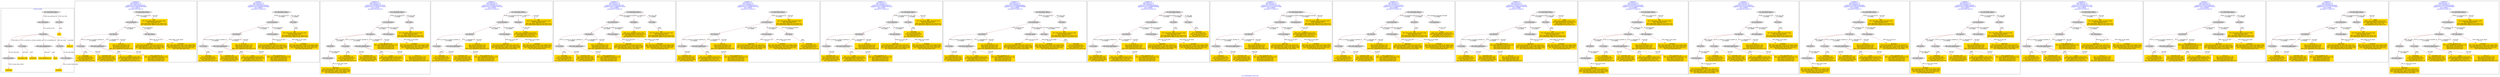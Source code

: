 digraph n0 {
fontcolor="blue"
remincross="true"
label="s18-s-indianapolis-artists.xml"
subgraph cluster_0 {
label="1-correct model"
n2[style="filled",color="white",fillcolor="lightgray",label="E12_Production1"];
n3[style="filled",color="white",fillcolor="lightgray",label="E21_Person1"];
n4[style="filled",color="white",fillcolor="lightgray",label="E69_Death1"];
n5[style="filled",color="white",fillcolor="lightgray",label="E74_Group1"];
n6[style="filled",color="white",fillcolor="lightgray",label="E82_Actor_Appellation1"];
n7[style="filled",color="white",fillcolor="lightgray",label="E67_Birth1"];
n8[shape="plaintext",style="filled",fillcolor="gold",label="artist_uri"];
n9[style="filled",color="white",fillcolor="lightgray",label="E22_Man-Made_Object1"];
n10[style="filled",color="white",fillcolor="lightgray",label="E35_Title1"];
n11[shape="plaintext",style="filled",fillcolor="gold",label="title"];
n12[style="filled",color="white",fillcolor="lightgray",label="E52_Time-Span1"];
n13[shape="plaintext",style="filled",fillcolor="gold",label="birthDate"];
n14[style="filled",color="white",fillcolor="lightgray",label="E52_Time-Span2"];
n15[shape="plaintext",style="filled",fillcolor="gold",label="deathDate"];
n16[shape="plaintext",style="filled",fillcolor="gold",label="nationality_URI"];
n17[shape="plaintext",style="filled",fillcolor="gold",label="nationality"];
n18[shape="plaintext",style="filled",fillcolor="gold",label="artist_appellation_uri"];
n19[shape="plaintext",style="filled",fillcolor="gold",label="name"];
}
subgraph cluster_1 {
label="candidate 0\nlink coherence:1.0\nnode coherence:1.0\nconfidence:0.4584124844287095\nmapping score:0.5486374948095699\ncost:12.99916\n-precision:0.69-recall:0.53"
n21[style="filled",color="white",fillcolor="lightgray",label="E12_Production1"];
n22[style="filled",color="white",fillcolor="lightgray",label="E21_Person1"];
n23[style="filled",color="white",fillcolor="lightgray",label="E52_Time-Span2"];
n24[style="filled",color="white",fillcolor="lightgray",label="E74_Group1"];
n25[style="filled",color="white",fillcolor="lightgray",label="E82_Actor_Appellation1"];
n26[style="filled",color="white",fillcolor="lightgray",label="E22_Man-Made_Object1"];
n27[shape="plaintext",style="filled",fillcolor="gold",label="deathDate\n[E52_Time-Span,P82b_end_of_the_end,0.431]\n[E52_Time-Span,P82_at_some_time_within,0.326]\n[E52_Time-Span,P82a_begin_of_the_begin,0.185]\n[E12_Production,P3_has_note,0.058]"];
n28[shape="plaintext",style="filled",fillcolor="gold",label="name\n[E82_Actor_Appellation,label,0.487]\n[E22_Man-Made_Object,classLink,0.247]\n[E30_Right,P3_has_note,0.152]\n[E8_Acquisition,P3_has_note,0.115]"];
n29[shape="plaintext",style="filled",fillcolor="gold",label="title\n[E22_Man-Made_Object,classLink,0.304]\n[E35_Title,label,0.303]\n[E22_Man-Made_Object,P3_has_note,0.211]\n[E73_Information_Object,P3_has_note,0.181]"];
n30[shape="plaintext",style="filled",fillcolor="gold",label="artist_uri\n[E21_Person,classLink,0.276]\n[E38_Image,classLink,0.245]\n[E39_Actor,classLink,0.243]\n[E82_Actor_Appellation,classLink,0.237]"];
n31[shape="plaintext",style="filled",fillcolor="gold",label="birthDate\n[E52_Time-Span,P82a_begin_of_the_begin,0.481]\n[E52_Time-Span,P82_at_some_time_within,0.301]\n[E52_Time-Span,P82b_end_of_the_end,0.163]\n[E52_Time-Span,label,0.055]"];
n32[shape="plaintext",style="filled",fillcolor="gold",label="artist_appellation_uri\n[E82_Actor_Appellation,classLink,0.519]\n[E21_Person,classLink,0.35]\n[E38_Image,classLink,0.073]\n[E39_Actor,classLink,0.058]"];
n33[shape="plaintext",style="filled",fillcolor="gold",label="nationality\n[E74_Group,label,0.48]\n[E74_Group,classLink,0.322]\n[E55_Type,label,0.125]\n[E21_Person,P3_has_note,0.074]"];
n34[shape="plaintext",style="filled",fillcolor="gold",label="nationality_URI\n[E74_Group,classLink,0.691]\n[E55_Type,classLink,0.184]\n[E57_Material,classLink,0.082]\n[E55_Type,label,0.044]"];
}
subgraph cluster_2 {
label="candidate 1\nlink coherence:1.0\nnode coherence:1.0\nconfidence:0.45829106910284256\nmapping score:0.5485970230342808\ncost:13.99899\n-precision:0.79-recall:0.65"
n36[style="filled",color="white",fillcolor="lightgray",label="E12_Production1"];
n37[style="filled",color="white",fillcolor="lightgray",label="E21_Person1"];
n38[style="filled",color="white",fillcolor="lightgray",label="E52_Time-Span2"];
n39[style="filled",color="white",fillcolor="lightgray",label="E74_Group1"];
n40[style="filled",color="white",fillcolor="lightgray",label="E82_Actor_Appellation1"];
n41[style="filled",color="white",fillcolor="lightgray",label="E22_Man-Made_Object1"];
n42[style="filled",color="white",fillcolor="lightgray",label="E35_Title1"];
n43[shape="plaintext",style="filled",fillcolor="gold",label="deathDate\n[E52_Time-Span,P82b_end_of_the_end,0.431]\n[E52_Time-Span,P82_at_some_time_within,0.326]\n[E52_Time-Span,P82a_begin_of_the_begin,0.185]\n[E12_Production,P3_has_note,0.058]"];
n44[shape="plaintext",style="filled",fillcolor="gold",label="name\n[E82_Actor_Appellation,label,0.487]\n[E22_Man-Made_Object,classLink,0.247]\n[E30_Right,P3_has_note,0.152]\n[E8_Acquisition,P3_has_note,0.115]"];
n45[shape="plaintext",style="filled",fillcolor="gold",label="artist_uri\n[E21_Person,classLink,0.276]\n[E38_Image,classLink,0.245]\n[E39_Actor,classLink,0.243]\n[E82_Actor_Appellation,classLink,0.237]"];
n46[shape="plaintext",style="filled",fillcolor="gold",label="title\n[E22_Man-Made_Object,classLink,0.304]\n[E35_Title,label,0.303]\n[E22_Man-Made_Object,P3_has_note,0.211]\n[E73_Information_Object,P3_has_note,0.181]"];
n47[shape="plaintext",style="filled",fillcolor="gold",label="birthDate\n[E52_Time-Span,P82a_begin_of_the_begin,0.481]\n[E52_Time-Span,P82_at_some_time_within,0.301]\n[E52_Time-Span,P82b_end_of_the_end,0.163]\n[E52_Time-Span,label,0.055]"];
n48[shape="plaintext",style="filled",fillcolor="gold",label="artist_appellation_uri\n[E82_Actor_Appellation,classLink,0.519]\n[E21_Person,classLink,0.35]\n[E38_Image,classLink,0.073]\n[E39_Actor,classLink,0.058]"];
n49[shape="plaintext",style="filled",fillcolor="gold",label="nationality\n[E74_Group,label,0.48]\n[E74_Group,classLink,0.322]\n[E55_Type,label,0.125]\n[E21_Person,P3_has_note,0.074]"];
n50[shape="plaintext",style="filled",fillcolor="gold",label="nationality_URI\n[E74_Group,classLink,0.691]\n[E55_Type,classLink,0.184]\n[E57_Material,classLink,0.082]\n[E55_Type,label,0.044]"];
}
subgraph cluster_3 {
label="candidate 10\nlink coherence:1.0\nnode coherence:1.0\nconfidence:0.41918062537619294\nmapping score:0.5147268751253976\ncost:15.99876\n-precision:0.69-recall:0.65"
n52[style="filled",color="white",fillcolor="lightgray",label="E12_Production1"];
n53[style="filled",color="white",fillcolor="lightgray",label="E21_Person1"];
n54[style="filled",color="white",fillcolor="lightgray",label="E52_Time-Span2"];
n55[style="filled",color="white",fillcolor="lightgray",label="E67_Birth1"];
n56[style="filled",color="white",fillcolor="lightgray",label="E74_Group1"];
n57[style="filled",color="white",fillcolor="lightgray",label="E82_Actor_Appellation1"];
n58[style="filled",color="white",fillcolor="lightgray",label="E22_Man-Made_Object1"];
n59[style="filled",color="white",fillcolor="lightgray",label="E35_Title1"];
n60[style="filled",color="white",fillcolor="lightgray",label="E52_Time-Span1"];
n61[shape="plaintext",style="filled",fillcolor="gold",label="name\n[E82_Actor_Appellation,label,0.487]\n[E22_Man-Made_Object,classLink,0.247]\n[E30_Right,P3_has_note,0.152]\n[E8_Acquisition,P3_has_note,0.115]"];
n62[shape="plaintext",style="filled",fillcolor="gold",label="deathDate\n[E52_Time-Span,P82b_end_of_the_end,0.431]\n[E52_Time-Span,P82_at_some_time_within,0.326]\n[E52_Time-Span,P82a_begin_of_the_begin,0.185]\n[E12_Production,P3_has_note,0.058]"];
n63[shape="plaintext",style="filled",fillcolor="gold",label="artist_appellation_uri\n[E82_Actor_Appellation,classLink,0.519]\n[E21_Person,classLink,0.35]\n[E38_Image,classLink,0.073]\n[E39_Actor,classLink,0.058]"];
n64[shape="plaintext",style="filled",fillcolor="gold",label="title\n[E22_Man-Made_Object,classLink,0.304]\n[E35_Title,label,0.303]\n[E22_Man-Made_Object,P3_has_note,0.211]\n[E73_Information_Object,P3_has_note,0.181]"];
n65[shape="plaintext",style="filled",fillcolor="gold",label="birthDate\n[E52_Time-Span,P82a_begin_of_the_begin,0.481]\n[E52_Time-Span,P82_at_some_time_within,0.301]\n[E52_Time-Span,P82b_end_of_the_end,0.163]\n[E52_Time-Span,label,0.055]"];
n66[shape="plaintext",style="filled",fillcolor="gold",label="artist_uri\n[E21_Person,classLink,0.276]\n[E38_Image,classLink,0.245]\n[E39_Actor,classLink,0.243]\n[E82_Actor_Appellation,classLink,0.237]"];
n67[shape="plaintext",style="filled",fillcolor="gold",label="nationality\n[E74_Group,label,0.48]\n[E74_Group,classLink,0.322]\n[E55_Type,label,0.125]\n[E21_Person,P3_has_note,0.074]"];
n68[shape="plaintext",style="filled",fillcolor="gold",label="nationality_URI\n[E74_Group,classLink,0.691]\n[E55_Type,classLink,0.184]\n[E57_Material,classLink,0.082]\n[E55_Type,label,0.044]"];
}
subgraph cluster_4 {
label="candidate 11\nlink coherence:1.0\nnode coherence:1.0\nconfidence:0.4165395419733252\nmapping score:0.5138465139911084\ncost:13.99916\n-precision:0.57-recall:0.47"
n70[style="filled",color="white",fillcolor="lightgray",label="E12_Production1"];
n71[style="filled",color="white",fillcolor="lightgray",label="E21_Person1"];
n72[style="filled",color="white",fillcolor="lightgray",label="E52_Time-Span2"];
n73[style="filled",color="white",fillcolor="lightgray",label="E74_Group1"];
n74[style="filled",color="white",fillcolor="lightgray",label="E82_Actor_Appellation1"];
n75[style="filled",color="white",fillcolor="lightgray",label="E22_Man-Made_Object1"];
n76[style="filled",color="white",fillcolor="lightgray",label="E30_Right1"];
n77[shape="plaintext",style="filled",fillcolor="gold",label="deathDate\n[E52_Time-Span,P82b_end_of_the_end,0.431]\n[E52_Time-Span,P82_at_some_time_within,0.326]\n[E52_Time-Span,P82a_begin_of_the_begin,0.185]\n[E12_Production,P3_has_note,0.058]"];
n78[shape="plaintext",style="filled",fillcolor="gold",label="title\n[E22_Man-Made_Object,classLink,0.304]\n[E35_Title,label,0.303]\n[E22_Man-Made_Object,P3_has_note,0.211]\n[E73_Information_Object,P3_has_note,0.181]"];
n79[shape="plaintext",style="filled",fillcolor="gold",label="artist_uri\n[E21_Person,classLink,0.276]\n[E38_Image,classLink,0.245]\n[E39_Actor,classLink,0.243]\n[E82_Actor_Appellation,classLink,0.237]"];
n80[shape="plaintext",style="filled",fillcolor="gold",label="birthDate\n[E52_Time-Span,P82a_begin_of_the_begin,0.481]\n[E52_Time-Span,P82_at_some_time_within,0.301]\n[E52_Time-Span,P82b_end_of_the_end,0.163]\n[E52_Time-Span,label,0.055]"];
n81[shape="plaintext",style="filled",fillcolor="gold",label="artist_appellation_uri\n[E82_Actor_Appellation,classLink,0.519]\n[E21_Person,classLink,0.35]\n[E38_Image,classLink,0.073]\n[E39_Actor,classLink,0.058]"];
n82[shape="plaintext",style="filled",fillcolor="gold",label="name\n[E82_Actor_Appellation,label,0.487]\n[E22_Man-Made_Object,classLink,0.247]\n[E30_Right,P3_has_note,0.152]\n[E8_Acquisition,P3_has_note,0.115]"];
n83[shape="plaintext",style="filled",fillcolor="gold",label="nationality\n[E74_Group,label,0.48]\n[E74_Group,classLink,0.322]\n[E55_Type,label,0.125]\n[E21_Person,P3_has_note,0.074]"];
n84[shape="plaintext",style="filled",fillcolor="gold",label="nationality_URI\n[E74_Group,classLink,0.691]\n[E55_Type,classLink,0.184]\n[E57_Material,classLink,0.082]\n[E55_Type,label,0.044]"];
}
subgraph cluster_5 {
label="candidate 12\nlink coherence:1.0\nnode coherence:1.0\nconfidence:0.4164181266474582\nmapping score:0.5138060422158194\ncost:14.99899\n-precision:0.67-recall:0.59"
n86[style="filled",color="white",fillcolor="lightgray",label="E12_Production1"];
n87[style="filled",color="white",fillcolor="lightgray",label="E21_Person1"];
n88[style="filled",color="white",fillcolor="lightgray",label="E52_Time-Span2"];
n89[style="filled",color="white",fillcolor="lightgray",label="E74_Group1"];
n90[style="filled",color="white",fillcolor="lightgray",label="E82_Actor_Appellation1"];
n91[style="filled",color="white",fillcolor="lightgray",label="E22_Man-Made_Object1"];
n92[style="filled",color="white",fillcolor="lightgray",label="E30_Right1"];
n93[style="filled",color="white",fillcolor="lightgray",label="E35_Title1"];
n94[shape="plaintext",style="filled",fillcolor="gold",label="deathDate\n[E52_Time-Span,P82b_end_of_the_end,0.431]\n[E52_Time-Span,P82_at_some_time_within,0.326]\n[E52_Time-Span,P82a_begin_of_the_begin,0.185]\n[E12_Production,P3_has_note,0.058]"];
n95[shape="plaintext",style="filled",fillcolor="gold",label="artist_uri\n[E21_Person,classLink,0.276]\n[E38_Image,classLink,0.245]\n[E39_Actor,classLink,0.243]\n[E82_Actor_Appellation,classLink,0.237]"];
n96[shape="plaintext",style="filled",fillcolor="gold",label="title\n[E22_Man-Made_Object,classLink,0.304]\n[E35_Title,label,0.303]\n[E22_Man-Made_Object,P3_has_note,0.211]\n[E73_Information_Object,P3_has_note,0.181]"];
n97[shape="plaintext",style="filled",fillcolor="gold",label="birthDate\n[E52_Time-Span,P82a_begin_of_the_begin,0.481]\n[E52_Time-Span,P82_at_some_time_within,0.301]\n[E52_Time-Span,P82b_end_of_the_end,0.163]\n[E52_Time-Span,label,0.055]"];
n98[shape="plaintext",style="filled",fillcolor="gold",label="artist_appellation_uri\n[E82_Actor_Appellation,classLink,0.519]\n[E21_Person,classLink,0.35]\n[E38_Image,classLink,0.073]\n[E39_Actor,classLink,0.058]"];
n99[shape="plaintext",style="filled",fillcolor="gold",label="name\n[E82_Actor_Appellation,label,0.487]\n[E22_Man-Made_Object,classLink,0.247]\n[E30_Right,P3_has_note,0.152]\n[E8_Acquisition,P3_has_note,0.115]"];
n100[shape="plaintext",style="filled",fillcolor="gold",label="nationality\n[E74_Group,label,0.48]\n[E74_Group,classLink,0.322]\n[E55_Type,label,0.125]\n[E21_Person,P3_has_note,0.074]"];
n101[shape="plaintext",style="filled",fillcolor="gold",label="nationality_URI\n[E74_Group,classLink,0.691]\n[E55_Type,classLink,0.184]\n[E57_Material,classLink,0.082]\n[E55_Type,label,0.044]"];
}
subgraph cluster_6 {
label="candidate 13\nlink coherence:1.0\nnode coherence:1.0\nconfidence:0.4139982997867675\nmapping score:0.5129994332622558\ncost:13.99905\n-precision:0.57-recall:0.47"
n103[style="filled",color="white",fillcolor="lightgray",label="E12_Production1"];
n104[style="filled",color="white",fillcolor="lightgray",label="E21_Person1"];
n105[style="filled",color="white",fillcolor="lightgray",label="E52_Time-Span2"];
n106[style="filled",color="white",fillcolor="lightgray",label="E55_Type1"];
n107[style="filled",color="white",fillcolor="lightgray",label="E74_Group1"];
n108[style="filled",color="white",fillcolor="lightgray",label="E82_Actor_Appellation1"];
n109[style="filled",color="white",fillcolor="lightgray",label="E22_Man-Made_Object1"];
n110[shape="plaintext",style="filled",fillcolor="gold",label="deathDate\n[E52_Time-Span,P82b_end_of_the_end,0.431]\n[E52_Time-Span,P82_at_some_time_within,0.326]\n[E52_Time-Span,P82a_begin_of_the_begin,0.185]\n[E12_Production,P3_has_note,0.058]"];
n111[shape="plaintext",style="filled",fillcolor="gold",label="name\n[E82_Actor_Appellation,label,0.487]\n[E22_Man-Made_Object,classLink,0.247]\n[E30_Right,P3_has_note,0.152]\n[E8_Acquisition,P3_has_note,0.115]"];
n112[shape="plaintext",style="filled",fillcolor="gold",label="nationality\n[E74_Group,label,0.48]\n[E74_Group,classLink,0.322]\n[E55_Type,label,0.125]\n[E21_Person,P3_has_note,0.074]"];
n113[shape="plaintext",style="filled",fillcolor="gold",label="title\n[E22_Man-Made_Object,classLink,0.304]\n[E35_Title,label,0.303]\n[E22_Man-Made_Object,P3_has_note,0.211]\n[E73_Information_Object,P3_has_note,0.181]"];
n114[shape="plaintext",style="filled",fillcolor="gold",label="artist_uri\n[E21_Person,classLink,0.276]\n[E38_Image,classLink,0.245]\n[E39_Actor,classLink,0.243]\n[E82_Actor_Appellation,classLink,0.237]"];
n115[shape="plaintext",style="filled",fillcolor="gold",label="birthDate\n[E52_Time-Span,P82a_begin_of_the_begin,0.481]\n[E52_Time-Span,P82_at_some_time_within,0.301]\n[E52_Time-Span,P82b_end_of_the_end,0.163]\n[E52_Time-Span,label,0.055]"];
n116[shape="plaintext",style="filled",fillcolor="gold",label="artist_appellation_uri\n[E82_Actor_Appellation,classLink,0.519]\n[E21_Person,classLink,0.35]\n[E38_Image,classLink,0.073]\n[E39_Actor,classLink,0.058]"];
n117[shape="plaintext",style="filled",fillcolor="gold",label="nationality_URI\n[E74_Group,classLink,0.691]\n[E55_Type,classLink,0.184]\n[E57_Material,classLink,0.082]\n[E55_Type,label,0.044]"];
}
subgraph cluster_7 {
label="candidate 14\nlink coherence:1.0\nnode coherence:1.0\nconfidence:0.4139982997867675\nmapping score:0.5129994332622558\ncost:13.9991\n-precision:0.57-recall:0.47"
n119[style="filled",color="white",fillcolor="lightgray",label="E12_Production1"];
n120[style="filled",color="white",fillcolor="lightgray",label="E21_Person1"];
n121[style="filled",color="white",fillcolor="lightgray",label="E52_Time-Span2"];
n122[style="filled",color="white",fillcolor="lightgray",label="E74_Group1"];
n123[style="filled",color="white",fillcolor="lightgray",label="E82_Actor_Appellation1"];
n124[style="filled",color="white",fillcolor="lightgray",label="E22_Man-Made_Object1"];
n125[style="filled",color="white",fillcolor="lightgray",label="E55_Type2"];
n126[shape="plaintext",style="filled",fillcolor="gold",label="deathDate\n[E52_Time-Span,P82b_end_of_the_end,0.431]\n[E52_Time-Span,P82_at_some_time_within,0.326]\n[E52_Time-Span,P82a_begin_of_the_begin,0.185]\n[E12_Production,P3_has_note,0.058]"];
n127[shape="plaintext",style="filled",fillcolor="gold",label="name\n[E82_Actor_Appellation,label,0.487]\n[E22_Man-Made_Object,classLink,0.247]\n[E30_Right,P3_has_note,0.152]\n[E8_Acquisition,P3_has_note,0.115]"];
n128[shape="plaintext",style="filled",fillcolor="gold",label="title\n[E22_Man-Made_Object,classLink,0.304]\n[E35_Title,label,0.303]\n[E22_Man-Made_Object,P3_has_note,0.211]\n[E73_Information_Object,P3_has_note,0.181]"];
n129[shape="plaintext",style="filled",fillcolor="gold",label="artist_uri\n[E21_Person,classLink,0.276]\n[E38_Image,classLink,0.245]\n[E39_Actor,classLink,0.243]\n[E82_Actor_Appellation,classLink,0.237]"];
n130[shape="plaintext",style="filled",fillcolor="gold",label="birthDate\n[E52_Time-Span,P82a_begin_of_the_begin,0.481]\n[E52_Time-Span,P82_at_some_time_within,0.301]\n[E52_Time-Span,P82b_end_of_the_end,0.163]\n[E52_Time-Span,label,0.055]"];
n131[shape="plaintext",style="filled",fillcolor="gold",label="artist_appellation_uri\n[E82_Actor_Appellation,classLink,0.519]\n[E21_Person,classLink,0.35]\n[E38_Image,classLink,0.073]\n[E39_Actor,classLink,0.058]"];
n132[shape="plaintext",style="filled",fillcolor="gold",label="nationality\n[E74_Group,label,0.48]\n[E74_Group,classLink,0.322]\n[E55_Type,label,0.125]\n[E21_Person,P3_has_note,0.074]"];
n133[shape="plaintext",style="filled",fillcolor="gold",label="nationality_URI\n[E74_Group,classLink,0.691]\n[E55_Type,classLink,0.184]\n[E57_Material,classLink,0.082]\n[E55_Type,label,0.044]"];
}
subgraph cluster_8 {
label="candidate 15\nlink coherence:1.0\nnode coherence:1.0\nconfidence:0.41387688446090043\nmapping score:0.5129589614869668\ncost:14.99888\n-precision:0.67-recall:0.59"
n135[style="filled",color="white",fillcolor="lightgray",label="E12_Production1"];
n136[style="filled",color="white",fillcolor="lightgray",label="E21_Person1"];
n137[style="filled",color="white",fillcolor="lightgray",label="E52_Time-Span2"];
n138[style="filled",color="white",fillcolor="lightgray",label="E55_Type1"];
n139[style="filled",color="white",fillcolor="lightgray",label="E74_Group1"];
n140[style="filled",color="white",fillcolor="lightgray",label="E82_Actor_Appellation1"];
n141[style="filled",color="white",fillcolor="lightgray",label="E22_Man-Made_Object1"];
n142[style="filled",color="white",fillcolor="lightgray",label="E35_Title1"];
n143[shape="plaintext",style="filled",fillcolor="gold",label="deathDate\n[E52_Time-Span,P82b_end_of_the_end,0.431]\n[E52_Time-Span,P82_at_some_time_within,0.326]\n[E52_Time-Span,P82a_begin_of_the_begin,0.185]\n[E12_Production,P3_has_note,0.058]"];
n144[shape="plaintext",style="filled",fillcolor="gold",label="name\n[E82_Actor_Appellation,label,0.487]\n[E22_Man-Made_Object,classLink,0.247]\n[E30_Right,P3_has_note,0.152]\n[E8_Acquisition,P3_has_note,0.115]"];
n145[shape="plaintext",style="filled",fillcolor="gold",label="nationality\n[E74_Group,label,0.48]\n[E74_Group,classLink,0.322]\n[E55_Type,label,0.125]\n[E21_Person,P3_has_note,0.074]"];
n146[shape="plaintext",style="filled",fillcolor="gold",label="artist_uri\n[E21_Person,classLink,0.276]\n[E38_Image,classLink,0.245]\n[E39_Actor,classLink,0.243]\n[E82_Actor_Appellation,classLink,0.237]"];
n147[shape="plaintext",style="filled",fillcolor="gold",label="title\n[E22_Man-Made_Object,classLink,0.304]\n[E35_Title,label,0.303]\n[E22_Man-Made_Object,P3_has_note,0.211]\n[E73_Information_Object,P3_has_note,0.181]"];
n148[shape="plaintext",style="filled",fillcolor="gold",label="birthDate\n[E52_Time-Span,P82a_begin_of_the_begin,0.481]\n[E52_Time-Span,P82_at_some_time_within,0.301]\n[E52_Time-Span,P82b_end_of_the_end,0.163]\n[E52_Time-Span,label,0.055]"];
n149[shape="plaintext",style="filled",fillcolor="gold",label="artist_appellation_uri\n[E82_Actor_Appellation,classLink,0.519]\n[E21_Person,classLink,0.35]\n[E38_Image,classLink,0.073]\n[E39_Actor,classLink,0.058]"];
n150[shape="plaintext",style="filled",fillcolor="gold",label="nationality_URI\n[E74_Group,classLink,0.691]\n[E55_Type,classLink,0.184]\n[E57_Material,classLink,0.082]\n[E55_Type,label,0.044]"];
}
subgraph cluster_9 {
label="candidate 16\nlink coherence:1.0\nnode coherence:1.0\nconfidence:0.41387688446090043\nmapping score:0.5129589614869668\ncost:14.99893\n-precision:0.67-recall:0.59"
n152[style="filled",color="white",fillcolor="lightgray",label="E12_Production1"];
n153[style="filled",color="white",fillcolor="lightgray",label="E21_Person1"];
n154[style="filled",color="white",fillcolor="lightgray",label="E52_Time-Span2"];
n155[style="filled",color="white",fillcolor="lightgray",label="E74_Group1"];
n156[style="filled",color="white",fillcolor="lightgray",label="E82_Actor_Appellation1"];
n157[style="filled",color="white",fillcolor="lightgray",label="E22_Man-Made_Object1"];
n158[style="filled",color="white",fillcolor="lightgray",label="E35_Title1"];
n159[style="filled",color="white",fillcolor="lightgray",label="E55_Type2"];
n160[shape="plaintext",style="filled",fillcolor="gold",label="deathDate\n[E52_Time-Span,P82b_end_of_the_end,0.431]\n[E52_Time-Span,P82_at_some_time_within,0.326]\n[E52_Time-Span,P82a_begin_of_the_begin,0.185]\n[E12_Production,P3_has_note,0.058]"];
n161[shape="plaintext",style="filled",fillcolor="gold",label="name\n[E82_Actor_Appellation,label,0.487]\n[E22_Man-Made_Object,classLink,0.247]\n[E30_Right,P3_has_note,0.152]\n[E8_Acquisition,P3_has_note,0.115]"];
n162[shape="plaintext",style="filled",fillcolor="gold",label="artist_uri\n[E21_Person,classLink,0.276]\n[E38_Image,classLink,0.245]\n[E39_Actor,classLink,0.243]\n[E82_Actor_Appellation,classLink,0.237]"];
n163[shape="plaintext",style="filled",fillcolor="gold",label="title\n[E22_Man-Made_Object,classLink,0.304]\n[E35_Title,label,0.303]\n[E22_Man-Made_Object,P3_has_note,0.211]\n[E73_Information_Object,P3_has_note,0.181]"];
n164[shape="plaintext",style="filled",fillcolor="gold",label="birthDate\n[E52_Time-Span,P82a_begin_of_the_begin,0.481]\n[E52_Time-Span,P82_at_some_time_within,0.301]\n[E52_Time-Span,P82b_end_of_the_end,0.163]\n[E52_Time-Span,label,0.055]"];
n165[shape="plaintext",style="filled",fillcolor="gold",label="artist_appellation_uri\n[E82_Actor_Appellation,classLink,0.519]\n[E21_Person,classLink,0.35]\n[E38_Image,classLink,0.073]\n[E39_Actor,classLink,0.058]"];
n166[shape="plaintext",style="filled",fillcolor="gold",label="nationality\n[E74_Group,label,0.48]\n[E74_Group,classLink,0.322]\n[E55_Type,label,0.125]\n[E21_Person,P3_has_note,0.074]"];
n167[shape="plaintext",style="filled",fillcolor="gold",label="nationality_URI\n[E74_Group,classLink,0.691]\n[E55_Type,classLink,0.184]\n[E57_Material,classLink,0.082]\n[E55_Type,label,0.044]"];
}
subgraph cluster_10 {
label="candidate 17\nlink coherence:1.0\nnode coherence:1.0\nconfidence:0.4119748720417982\nmapping score:0.512324957347266\ncost:13.99903\n-precision:0.57-recall:0.47"
n169[style="filled",color="white",fillcolor="lightgray",label="E12_Production1"];
n170[style="filled",color="white",fillcolor="lightgray",label="E21_Person1"];
n171[style="filled",color="white",fillcolor="lightgray",label="E52_Time-Span2"];
n172[style="filled",color="white",fillcolor="lightgray",label="E74_Group1"];
n173[style="filled",color="white",fillcolor="lightgray",label="E82_Actor_Appellation1"];
n174[style="filled",color="white",fillcolor="lightgray",label="E22_Man-Made_Object1"];
n175[style="filled",color="white",fillcolor="lightgray",label="E8_Acquisition1"];
n176[shape="plaintext",style="filled",fillcolor="gold",label="deathDate\n[E52_Time-Span,P82b_end_of_the_end,0.431]\n[E52_Time-Span,P82_at_some_time_within,0.326]\n[E52_Time-Span,P82a_begin_of_the_begin,0.185]\n[E12_Production,P3_has_note,0.058]"];
n177[shape="plaintext",style="filled",fillcolor="gold",label="name\n[E82_Actor_Appellation,label,0.487]\n[E22_Man-Made_Object,classLink,0.247]\n[E30_Right,P3_has_note,0.152]\n[E8_Acquisition,P3_has_note,0.115]"];
n178[shape="plaintext",style="filled",fillcolor="gold",label="title\n[E22_Man-Made_Object,classLink,0.304]\n[E35_Title,label,0.303]\n[E22_Man-Made_Object,P3_has_note,0.211]\n[E73_Information_Object,P3_has_note,0.181]"];
n179[shape="plaintext",style="filled",fillcolor="gold",label="artist_uri\n[E21_Person,classLink,0.276]\n[E38_Image,classLink,0.245]\n[E39_Actor,classLink,0.243]\n[E82_Actor_Appellation,classLink,0.237]"];
n180[shape="plaintext",style="filled",fillcolor="gold",label="birthDate\n[E52_Time-Span,P82a_begin_of_the_begin,0.481]\n[E52_Time-Span,P82_at_some_time_within,0.301]\n[E52_Time-Span,P82b_end_of_the_end,0.163]\n[E52_Time-Span,label,0.055]"];
n181[shape="plaintext",style="filled",fillcolor="gold",label="artist_appellation_uri\n[E82_Actor_Appellation,classLink,0.519]\n[E21_Person,classLink,0.35]\n[E38_Image,classLink,0.073]\n[E39_Actor,classLink,0.058]"];
n182[shape="plaintext",style="filled",fillcolor="gold",label="nationality\n[E74_Group,label,0.48]\n[E74_Group,classLink,0.322]\n[E55_Type,label,0.125]\n[E21_Person,P3_has_note,0.074]"];
n183[shape="plaintext",style="filled",fillcolor="gold",label="nationality_URI\n[E74_Group,classLink,0.691]\n[E55_Type,classLink,0.184]\n[E57_Material,classLink,0.082]\n[E55_Type,label,0.044]"];
}
subgraph cluster_11 {
label="candidate 18\nlink coherence:1.0\nnode coherence:1.0\nconfidence:0.4118534567159312\nmapping score:0.512284485571977\ncost:14.99886\n-precision:0.67-recall:0.59"
n185[style="filled",color="white",fillcolor="lightgray",label="E12_Production1"];
n186[style="filled",color="white",fillcolor="lightgray",label="E21_Person1"];
n187[style="filled",color="white",fillcolor="lightgray",label="E52_Time-Span2"];
n188[style="filled",color="white",fillcolor="lightgray",label="E74_Group1"];
n189[style="filled",color="white",fillcolor="lightgray",label="E82_Actor_Appellation1"];
n190[style="filled",color="white",fillcolor="lightgray",label="E22_Man-Made_Object1"];
n191[style="filled",color="white",fillcolor="lightgray",label="E35_Title1"];
n192[style="filled",color="white",fillcolor="lightgray",label="E8_Acquisition1"];
n193[shape="plaintext",style="filled",fillcolor="gold",label="deathDate\n[E52_Time-Span,P82b_end_of_the_end,0.431]\n[E52_Time-Span,P82_at_some_time_within,0.326]\n[E52_Time-Span,P82a_begin_of_the_begin,0.185]\n[E12_Production,P3_has_note,0.058]"];
n194[shape="plaintext",style="filled",fillcolor="gold",label="name\n[E82_Actor_Appellation,label,0.487]\n[E22_Man-Made_Object,classLink,0.247]\n[E30_Right,P3_has_note,0.152]\n[E8_Acquisition,P3_has_note,0.115]"];
n195[shape="plaintext",style="filled",fillcolor="gold",label="artist_uri\n[E21_Person,classLink,0.276]\n[E38_Image,classLink,0.245]\n[E39_Actor,classLink,0.243]\n[E82_Actor_Appellation,classLink,0.237]"];
n196[shape="plaintext",style="filled",fillcolor="gold",label="title\n[E22_Man-Made_Object,classLink,0.304]\n[E35_Title,label,0.303]\n[E22_Man-Made_Object,P3_has_note,0.211]\n[E73_Information_Object,P3_has_note,0.181]"];
n197[shape="plaintext",style="filled",fillcolor="gold",label="birthDate\n[E52_Time-Span,P82a_begin_of_the_begin,0.481]\n[E52_Time-Span,P82_at_some_time_within,0.301]\n[E52_Time-Span,P82b_end_of_the_end,0.163]\n[E52_Time-Span,label,0.055]"];
n198[shape="plaintext",style="filled",fillcolor="gold",label="artist_appellation_uri\n[E82_Actor_Appellation,classLink,0.519]\n[E21_Person,classLink,0.35]\n[E38_Image,classLink,0.073]\n[E39_Actor,classLink,0.058]"];
n199[shape="plaintext",style="filled",fillcolor="gold",label="nationality\n[E74_Group,label,0.48]\n[E74_Group,classLink,0.322]\n[E55_Type,label,0.125]\n[E21_Person,P3_has_note,0.074]"];
n200[shape="plaintext",style="filled",fillcolor="gold",label="nationality_URI\n[E74_Group,classLink,0.691]\n[E55_Type,classLink,0.184]\n[E57_Material,classLink,0.082]\n[E55_Type,label,0.044]"];
}
subgraph cluster_12 {
label="candidate 19\nlink coherence:1.0\nnode coherence:1.0\nconfidence:0.40225877297032986\nmapping score:0.5090862576567766\ncost:13.99899\n-precision:0.57-recall:0.47"
n202[style="filled",color="white",fillcolor="lightgray",label="E12_Production1"];
n203[style="filled",color="white",fillcolor="lightgray",label="E21_Person1"];
n204[style="filled",color="white",fillcolor="lightgray",label="E52_Time-Span2"];
n205[style="filled",color="white",fillcolor="lightgray",label="E74_Group1"];
n206[style="filled",color="white",fillcolor="lightgray",label="E82_Actor_Appellation1"];
n207[style="filled",color="white",fillcolor="lightgray",label="E22_Man-Made_Object1"];
n208[style="filled",color="white",fillcolor="lightgray",label="E35_Title1"];
n209[shape="plaintext",style="filled",fillcolor="gold",label="deathDate\n[E52_Time-Span,P82b_end_of_the_end,0.431]\n[E52_Time-Span,P82_at_some_time_within,0.326]\n[E52_Time-Span,P82a_begin_of_the_begin,0.185]\n[E12_Production,P3_has_note,0.058]"];
n210[shape="plaintext",style="filled",fillcolor="gold",label="name\n[E82_Actor_Appellation,label,0.487]\n[E22_Man-Made_Object,classLink,0.247]\n[E30_Right,P3_has_note,0.152]\n[E8_Acquisition,P3_has_note,0.115]"];
n211[shape="plaintext",style="filled",fillcolor="gold",label="artist_appellation_uri\n[E82_Actor_Appellation,classLink,0.519]\n[E21_Person,classLink,0.35]\n[E38_Image,classLink,0.073]\n[E39_Actor,classLink,0.058]"];
n212[shape="plaintext",style="filled",fillcolor="gold",label="title\n[E22_Man-Made_Object,classLink,0.304]\n[E35_Title,label,0.303]\n[E22_Man-Made_Object,P3_has_note,0.211]\n[E73_Information_Object,P3_has_note,0.181]"];
n213[shape="plaintext",style="filled",fillcolor="gold",label="birthDate\n[E52_Time-Span,P82a_begin_of_the_begin,0.481]\n[E52_Time-Span,P82_at_some_time_within,0.301]\n[E52_Time-Span,P82b_end_of_the_end,0.163]\n[E52_Time-Span,label,0.055]"];
n214[shape="plaintext",style="filled",fillcolor="gold",label="artist_uri\n[E21_Person,classLink,0.276]\n[E38_Image,classLink,0.245]\n[E39_Actor,classLink,0.243]\n[E82_Actor_Appellation,classLink,0.237]"];
n215[shape="plaintext",style="filled",fillcolor="gold",label="nationality\n[E74_Group,label,0.48]\n[E74_Group,classLink,0.322]\n[E55_Type,label,0.125]\n[E21_Person,P3_has_note,0.074]"];
n216[shape="plaintext",style="filled",fillcolor="gold",label="nationality_URI\n[E74_Group,classLink,0.691]\n[E55_Type,classLink,0.184]\n[E57_Material,classLink,0.082]\n[E55_Type,label,0.044]"];
}
subgraph cluster_13 {
label="candidate 2\nlink coherence:1.0\nnode coherence:1.0\nconfidence:0.44533759373565696\nmapping score:0.5234458645785524\ncost:14.99893\n-precision:0.73-recall:0.65"
n218[style="filled",color="white",fillcolor="lightgray",label="E12_Production1"];
n219[style="filled",color="white",fillcolor="lightgray",label="E21_Person1"];
n220[style="filled",color="white",fillcolor="lightgray",label="E52_Time-Span2"];
n221[style="filled",color="white",fillcolor="lightgray",label="E67_Birth1"];
n222[style="filled",color="white",fillcolor="lightgray",label="E74_Group1"];
n223[style="filled",color="white",fillcolor="lightgray",label="E82_Actor_Appellation1"];
n224[style="filled",color="white",fillcolor="lightgray",label="E22_Man-Made_Object1"];
n225[style="filled",color="white",fillcolor="lightgray",label="E52_Time-Span1"];
n226[shape="plaintext",style="filled",fillcolor="gold",label="name\n[E82_Actor_Appellation,label,0.487]\n[E22_Man-Made_Object,classLink,0.247]\n[E30_Right,P3_has_note,0.152]\n[E8_Acquisition,P3_has_note,0.115]"];
n227[shape="plaintext",style="filled",fillcolor="gold",label="deathDate\n[E52_Time-Span,P82b_end_of_the_end,0.431]\n[E52_Time-Span,P82_at_some_time_within,0.326]\n[E52_Time-Span,P82a_begin_of_the_begin,0.185]\n[E12_Production,P3_has_note,0.058]"];
n228[shape="plaintext",style="filled",fillcolor="gold",label="title\n[E22_Man-Made_Object,classLink,0.304]\n[E35_Title,label,0.303]\n[E22_Man-Made_Object,P3_has_note,0.211]\n[E73_Information_Object,P3_has_note,0.181]"];
n229[shape="plaintext",style="filled",fillcolor="gold",label="artist_uri\n[E21_Person,classLink,0.276]\n[E38_Image,classLink,0.245]\n[E39_Actor,classLink,0.243]\n[E82_Actor_Appellation,classLink,0.237]"];
n230[shape="plaintext",style="filled",fillcolor="gold",label="birthDate\n[E52_Time-Span,P82a_begin_of_the_begin,0.481]\n[E52_Time-Span,P82_at_some_time_within,0.301]\n[E52_Time-Span,P82b_end_of_the_end,0.163]\n[E52_Time-Span,label,0.055]"];
n231[shape="plaintext",style="filled",fillcolor="gold",label="artist_appellation_uri\n[E82_Actor_Appellation,classLink,0.519]\n[E21_Person,classLink,0.35]\n[E38_Image,classLink,0.073]\n[E39_Actor,classLink,0.058]"];
n232[shape="plaintext",style="filled",fillcolor="gold",label="nationality\n[E74_Group,label,0.48]\n[E74_Group,classLink,0.322]\n[E55_Type,label,0.125]\n[E21_Person,P3_has_note,0.074]"];
n233[shape="plaintext",style="filled",fillcolor="gold",label="nationality_URI\n[E74_Group,classLink,0.691]\n[E55_Type,classLink,0.184]\n[E57_Material,classLink,0.082]\n[E55_Type,label,0.044]"];
}
subgraph cluster_14 {
label="candidate 3\nlink coherence:1.0\nnode coherence:1.0\nconfidence:0.44521617840979\nmapping score:0.5234053928032633\ncost:15.99876\n-precision:0.81-recall:0.76"
n235[style="filled",color="white",fillcolor="lightgray",label="E12_Production1"];
n236[style="filled",color="white",fillcolor="lightgray",label="E21_Person1"];
n237[style="filled",color="white",fillcolor="lightgray",label="E52_Time-Span2"];
n238[style="filled",color="white",fillcolor="lightgray",label="E67_Birth1"];
n239[style="filled",color="white",fillcolor="lightgray",label="E74_Group1"];
n240[style="filled",color="white",fillcolor="lightgray",label="E82_Actor_Appellation1"];
n241[style="filled",color="white",fillcolor="lightgray",label="E22_Man-Made_Object1"];
n242[style="filled",color="white",fillcolor="lightgray",label="E35_Title1"];
n243[style="filled",color="white",fillcolor="lightgray",label="E52_Time-Span1"];
n244[shape="plaintext",style="filled",fillcolor="gold",label="name\n[E82_Actor_Appellation,label,0.487]\n[E22_Man-Made_Object,classLink,0.247]\n[E30_Right,P3_has_note,0.152]\n[E8_Acquisition,P3_has_note,0.115]"];
n245[shape="plaintext",style="filled",fillcolor="gold",label="deathDate\n[E52_Time-Span,P82b_end_of_the_end,0.431]\n[E52_Time-Span,P82_at_some_time_within,0.326]\n[E52_Time-Span,P82a_begin_of_the_begin,0.185]\n[E12_Production,P3_has_note,0.058]"];
n246[shape="plaintext",style="filled",fillcolor="gold",label="artist_uri\n[E21_Person,classLink,0.276]\n[E38_Image,classLink,0.245]\n[E39_Actor,classLink,0.243]\n[E82_Actor_Appellation,classLink,0.237]"];
n247[shape="plaintext",style="filled",fillcolor="gold",label="title\n[E22_Man-Made_Object,classLink,0.304]\n[E35_Title,label,0.303]\n[E22_Man-Made_Object,P3_has_note,0.211]\n[E73_Information_Object,P3_has_note,0.181]"];
n248[shape="plaintext",style="filled",fillcolor="gold",label="birthDate\n[E52_Time-Span,P82a_begin_of_the_begin,0.481]\n[E52_Time-Span,P82_at_some_time_within,0.301]\n[E52_Time-Span,P82b_end_of_the_end,0.163]\n[E52_Time-Span,label,0.055]"];
n249[shape="plaintext",style="filled",fillcolor="gold",label="artist_appellation_uri\n[E82_Actor_Appellation,classLink,0.519]\n[E21_Person,classLink,0.35]\n[E38_Image,classLink,0.073]\n[E39_Actor,classLink,0.058]"];
n250[shape="plaintext",style="filled",fillcolor="gold",label="nationality\n[E74_Group,label,0.48]\n[E74_Group,classLink,0.322]\n[E55_Type,label,0.125]\n[E21_Person,P3_has_note,0.074]"];
n251[shape="plaintext",style="filled",fillcolor="gold",label="nationality_URI\n[E74_Group,classLink,0.691]\n[E55_Type,classLink,0.184]\n[E57_Material,classLink,0.082]\n[E55_Type,label,0.044]"];
}
subgraph cluster_15 {
label="candidate 4\nlink coherence:1.0\nnode coherence:1.0\nconfidence:0.43599078787684964\nmapping score:0.5203302626256165\ncost:14.99893\n-precision:0.8-recall:0.71"
n253[style="filled",color="white",fillcolor="lightgray",label="E12_Production1"];
n254[style="filled",color="white",fillcolor="lightgray",label="E21_Person1"];
n255[style="filled",color="white",fillcolor="lightgray",label="E52_Time-Span2"];
n256[style="filled",color="white",fillcolor="lightgray",label="E67_Birth1"];
n257[style="filled",color="white",fillcolor="lightgray",label="E74_Group1"];
n258[style="filled",color="white",fillcolor="lightgray",label="E82_Actor_Appellation1"];
n259[style="filled",color="white",fillcolor="lightgray",label="E22_Man-Made_Object1"];
n260[style="filled",color="white",fillcolor="lightgray",label="E52_Time-Span1"];
n261[shape="plaintext",style="filled",fillcolor="gold",label="deathDate\n[E52_Time-Span,P82b_end_of_the_end,0.431]\n[E52_Time-Span,P82_at_some_time_within,0.326]\n[E52_Time-Span,P82a_begin_of_the_begin,0.185]\n[E12_Production,P3_has_note,0.058]"];
n262[shape="plaintext",style="filled",fillcolor="gold",label="name\n[E82_Actor_Appellation,label,0.487]\n[E22_Man-Made_Object,classLink,0.247]\n[E30_Right,P3_has_note,0.152]\n[E8_Acquisition,P3_has_note,0.115]"];
n263[shape="plaintext",style="filled",fillcolor="gold",label="birthDate\n[E52_Time-Span,P82a_begin_of_the_begin,0.481]\n[E52_Time-Span,P82_at_some_time_within,0.301]\n[E52_Time-Span,P82b_end_of_the_end,0.163]\n[E52_Time-Span,label,0.055]"];
n264[shape="plaintext",style="filled",fillcolor="gold",label="title\n[E22_Man-Made_Object,classLink,0.304]\n[E35_Title,label,0.303]\n[E22_Man-Made_Object,P3_has_note,0.211]\n[E73_Information_Object,P3_has_note,0.181]"];
n265[shape="plaintext",style="filled",fillcolor="gold",label="artist_uri\n[E21_Person,classLink,0.276]\n[E38_Image,classLink,0.245]\n[E39_Actor,classLink,0.243]\n[E82_Actor_Appellation,classLink,0.237]"];
n266[shape="plaintext",style="filled",fillcolor="gold",label="artist_appellation_uri\n[E82_Actor_Appellation,classLink,0.519]\n[E21_Person,classLink,0.35]\n[E38_Image,classLink,0.073]\n[E39_Actor,classLink,0.058]"];
n267[shape="plaintext",style="filled",fillcolor="gold",label="nationality\n[E74_Group,label,0.48]\n[E74_Group,classLink,0.322]\n[E55_Type,label,0.125]\n[E21_Person,P3_has_note,0.074]"];
n268[shape="plaintext",style="filled",fillcolor="gold",label="nationality_URI\n[E74_Group,classLink,0.691]\n[E55_Type,classLink,0.184]\n[E57_Material,classLink,0.082]\n[E55_Type,label,0.044]"];
}
subgraph cluster_16 {
label="candidate 5\nlink coherence:1.0\nnode coherence:1.0\nconfidence:0.4358693725509827\nmapping score:0.5202897908503276\ncost:15.99876\n-precision:0.88-recall:0.82"
n270[style="filled",color="white",fillcolor="lightgray",label="E12_Production1"];
n271[style="filled",color="white",fillcolor="lightgray",label="E21_Person1"];
n272[style="filled",color="white",fillcolor="lightgray",label="E52_Time-Span2"];
n273[style="filled",color="white",fillcolor="lightgray",label="E67_Birth1"];
n274[style="filled",color="white",fillcolor="lightgray",label="E74_Group1"];
n275[style="filled",color="white",fillcolor="lightgray",label="E82_Actor_Appellation1"];
n276[style="filled",color="white",fillcolor="lightgray",label="E22_Man-Made_Object1"];
n277[style="filled",color="white",fillcolor="lightgray",label="E35_Title1"];
n278[style="filled",color="white",fillcolor="lightgray",label="E52_Time-Span1"];
n279[shape="plaintext",style="filled",fillcolor="gold",label="deathDate\n[E52_Time-Span,P82b_end_of_the_end,0.431]\n[E52_Time-Span,P82_at_some_time_within,0.326]\n[E52_Time-Span,P82a_begin_of_the_begin,0.185]\n[E12_Production,P3_has_note,0.058]"];
n280[shape="plaintext",style="filled",fillcolor="gold",label="name\n[E82_Actor_Appellation,label,0.487]\n[E22_Man-Made_Object,classLink,0.247]\n[E30_Right,P3_has_note,0.152]\n[E8_Acquisition,P3_has_note,0.115]"];
n281[shape="plaintext",style="filled",fillcolor="gold",label="birthDate\n[E52_Time-Span,P82a_begin_of_the_begin,0.481]\n[E52_Time-Span,P82_at_some_time_within,0.301]\n[E52_Time-Span,P82b_end_of_the_end,0.163]\n[E52_Time-Span,label,0.055]"];
n282[shape="plaintext",style="filled",fillcolor="gold",label="artist_uri\n[E21_Person,classLink,0.276]\n[E38_Image,classLink,0.245]\n[E39_Actor,classLink,0.243]\n[E82_Actor_Appellation,classLink,0.237]"];
n283[shape="plaintext",style="filled",fillcolor="gold",label="title\n[E22_Man-Made_Object,classLink,0.304]\n[E35_Title,label,0.303]\n[E22_Man-Made_Object,P3_has_note,0.211]\n[E73_Information_Object,P3_has_note,0.181]"];
n284[shape="plaintext",style="filled",fillcolor="gold",label="artist_appellation_uri\n[E82_Actor_Appellation,classLink,0.519]\n[E21_Person,classLink,0.35]\n[E38_Image,classLink,0.073]\n[E39_Actor,classLink,0.058]"];
n285[shape="plaintext",style="filled",fillcolor="gold",label="nationality\n[E74_Group,label,0.48]\n[E74_Group,classLink,0.322]\n[E55_Type,label,0.125]\n[E21_Person,P3_has_note,0.074]"];
n286[shape="plaintext",style="filled",fillcolor="gold",label="nationality_URI\n[E74_Group,classLink,0.691]\n[E55_Type,classLink,0.184]\n[E57_Material,classLink,0.082]\n[E55_Type,label,0.044]"];
}
subgraph cluster_17 {
label="candidate 6\nlink coherence:1.0\nnode coherence:1.0\nconfidence:0.43237693139511246\nmapping score:0.5399589771317042\ncost:12.99916\n-precision:0.54-recall:0.41"
n288[style="filled",color="white",fillcolor="lightgray",label="E12_Production1"];
n289[style="filled",color="white",fillcolor="lightgray",label="E21_Person1"];
n290[style="filled",color="white",fillcolor="lightgray",label="E52_Time-Span2"];
n291[style="filled",color="white",fillcolor="lightgray",label="E74_Group1"];
n292[style="filled",color="white",fillcolor="lightgray",label="E82_Actor_Appellation1"];
n293[style="filled",color="white",fillcolor="lightgray",label="E22_Man-Made_Object1"];
n294[shape="plaintext",style="filled",fillcolor="gold",label="deathDate\n[E52_Time-Span,P82b_end_of_the_end,0.431]\n[E52_Time-Span,P82_at_some_time_within,0.326]\n[E52_Time-Span,P82a_begin_of_the_begin,0.185]\n[E12_Production,P3_has_note,0.058]"];
n295[shape="plaintext",style="filled",fillcolor="gold",label="name\n[E82_Actor_Appellation,label,0.487]\n[E22_Man-Made_Object,classLink,0.247]\n[E30_Right,P3_has_note,0.152]\n[E8_Acquisition,P3_has_note,0.115]"];
n296[shape="plaintext",style="filled",fillcolor="gold",label="title\n[E22_Man-Made_Object,classLink,0.304]\n[E35_Title,label,0.303]\n[E22_Man-Made_Object,P3_has_note,0.211]\n[E73_Information_Object,P3_has_note,0.181]"];
n297[shape="plaintext",style="filled",fillcolor="gold",label="artist_appellation_uri\n[E82_Actor_Appellation,classLink,0.519]\n[E21_Person,classLink,0.35]\n[E38_Image,classLink,0.073]\n[E39_Actor,classLink,0.058]"];
n298[shape="plaintext",style="filled",fillcolor="gold",label="birthDate\n[E52_Time-Span,P82a_begin_of_the_begin,0.481]\n[E52_Time-Span,P82_at_some_time_within,0.301]\n[E52_Time-Span,P82b_end_of_the_end,0.163]\n[E52_Time-Span,label,0.055]"];
n299[shape="plaintext",style="filled",fillcolor="gold",label="artist_uri\n[E21_Person,classLink,0.276]\n[E38_Image,classLink,0.245]\n[E39_Actor,classLink,0.243]\n[E82_Actor_Appellation,classLink,0.237]"];
n300[shape="plaintext",style="filled",fillcolor="gold",label="nationality\n[E74_Group,label,0.48]\n[E74_Group,classLink,0.322]\n[E55_Type,label,0.125]\n[E21_Person,P3_has_note,0.074]"];
n301[shape="plaintext",style="filled",fillcolor="gold",label="nationality_URI\n[E74_Group,classLink,0.691]\n[E55_Type,classLink,0.184]\n[E57_Material,classLink,0.082]\n[E55_Type,label,0.044]"];
}
subgraph cluster_18 {
label="candidate 7\nlink coherence:1.0\nnode coherence:1.0\nconfidence:0.4322555160692455\nmapping score:0.5399185053564152\ncost:13.99899\n-precision:0.64-recall:0.53"
n303[style="filled",color="white",fillcolor="lightgray",label="E12_Production1"];
n304[style="filled",color="white",fillcolor="lightgray",label="E21_Person1"];
n305[style="filled",color="white",fillcolor="lightgray",label="E52_Time-Span2"];
n306[style="filled",color="white",fillcolor="lightgray",label="E74_Group1"];
n307[style="filled",color="white",fillcolor="lightgray",label="E82_Actor_Appellation1"];
n308[style="filled",color="white",fillcolor="lightgray",label="E22_Man-Made_Object1"];
n309[style="filled",color="white",fillcolor="lightgray",label="E35_Title1"];
n310[shape="plaintext",style="filled",fillcolor="gold",label="deathDate\n[E52_Time-Span,P82b_end_of_the_end,0.431]\n[E52_Time-Span,P82_at_some_time_within,0.326]\n[E52_Time-Span,P82a_begin_of_the_begin,0.185]\n[E12_Production,P3_has_note,0.058]"];
n311[shape="plaintext",style="filled",fillcolor="gold",label="name\n[E82_Actor_Appellation,label,0.487]\n[E22_Man-Made_Object,classLink,0.247]\n[E30_Right,P3_has_note,0.152]\n[E8_Acquisition,P3_has_note,0.115]"];
n312[shape="plaintext",style="filled",fillcolor="gold",label="artist_appellation_uri\n[E82_Actor_Appellation,classLink,0.519]\n[E21_Person,classLink,0.35]\n[E38_Image,classLink,0.073]\n[E39_Actor,classLink,0.058]"];
n313[shape="plaintext",style="filled",fillcolor="gold",label="title\n[E22_Man-Made_Object,classLink,0.304]\n[E35_Title,label,0.303]\n[E22_Man-Made_Object,P3_has_note,0.211]\n[E73_Information_Object,P3_has_note,0.181]"];
n314[shape="plaintext",style="filled",fillcolor="gold",label="birthDate\n[E52_Time-Span,P82a_begin_of_the_begin,0.481]\n[E52_Time-Span,P82_at_some_time_within,0.301]\n[E52_Time-Span,P82b_end_of_the_end,0.163]\n[E52_Time-Span,label,0.055]"];
n315[shape="plaintext",style="filled",fillcolor="gold",label="artist_uri\n[E21_Person,classLink,0.276]\n[E38_Image,classLink,0.245]\n[E39_Actor,classLink,0.243]\n[E82_Actor_Appellation,classLink,0.237]"];
n316[shape="plaintext",style="filled",fillcolor="gold",label="nationality\n[E74_Group,label,0.48]\n[E74_Group,classLink,0.322]\n[E55_Type,label,0.125]\n[E21_Person,P3_has_note,0.074]"];
n317[shape="plaintext",style="filled",fillcolor="gold",label="nationality_URI\n[E74_Group,classLink,0.691]\n[E55_Type,classLink,0.184]\n[E57_Material,classLink,0.082]\n[E55_Type,label,0.044]"];
}
subgraph cluster_19 {
label="candidate 8\nlink coherence:1.0\nnode coherence:1.0\nconfidence:0.4282943260039269\nmapping score:0.5177647753346423\ncost:13.99899\n-precision:0.71-recall:0.59"
n319[style="filled",color="white",fillcolor="lightgray",label="E12_Production1"];
n320[style="filled",color="white",fillcolor="lightgray",label="E21_Person1"];
n321[style="filled",color="white",fillcolor="lightgray",label="E52_Time-Span2"];
n322[style="filled",color="white",fillcolor="lightgray",label="E74_Group1"];
n323[style="filled",color="white",fillcolor="lightgray",label="E82_Actor_Appellation1"];
n324[style="filled",color="white",fillcolor="lightgray",label="E22_Man-Made_Object1"];
n325[style="filled",color="white",fillcolor="lightgray",label="E35_Title1"];
n326[shape="plaintext",style="filled",fillcolor="gold",label="deathDate\n[E52_Time-Span,P82b_end_of_the_end,0.431]\n[E52_Time-Span,P82_at_some_time_within,0.326]\n[E52_Time-Span,P82a_begin_of_the_begin,0.185]\n[E12_Production,P3_has_note,0.058]"];
n327[shape="plaintext",style="filled",fillcolor="gold",label="name\n[E82_Actor_Appellation,label,0.487]\n[E22_Man-Made_Object,classLink,0.247]\n[E30_Right,P3_has_note,0.152]\n[E8_Acquisition,P3_has_note,0.115]"];
n328[shape="plaintext",style="filled",fillcolor="gold",label="artist_uri\n[E21_Person,classLink,0.276]\n[E38_Image,classLink,0.245]\n[E39_Actor,classLink,0.243]\n[E82_Actor_Appellation,classLink,0.237]"];
n329[shape="plaintext",style="filled",fillcolor="gold",label="title\n[E22_Man-Made_Object,classLink,0.304]\n[E35_Title,label,0.303]\n[E22_Man-Made_Object,P3_has_note,0.211]\n[E73_Information_Object,P3_has_note,0.181]"];
n330[shape="plaintext",style="filled",fillcolor="gold",label="birthDate\n[E52_Time-Span,P82a_begin_of_the_begin,0.481]\n[E52_Time-Span,P82_at_some_time_within,0.301]\n[E52_Time-Span,P82b_end_of_the_end,0.163]\n[E52_Time-Span,label,0.055]"];
n331[shape="plaintext",style="filled",fillcolor="gold",label="artist_appellation_uri\n[E82_Actor_Appellation,classLink,0.519]\n[E21_Person,classLink,0.35]\n[E38_Image,classLink,0.073]\n[E39_Actor,classLink,0.058]"];
n332[shape="plaintext",style="filled",fillcolor="gold",label="nationality\n[E74_Group,label,0.48]\n[E74_Group,classLink,0.322]\n[E55_Type,label,0.125]\n[E21_Person,P3_has_note,0.074]"];
n333[shape="plaintext",style="filled",fillcolor="gold",label="nationality_URI\n[E74_Group,classLink,0.691]\n[E55_Type,classLink,0.184]\n[E57_Material,classLink,0.082]\n[E55_Type,label,0.044]"];
}
subgraph cluster_20 {
label="candidate 9\nlink coherence:1.0\nnode coherence:1.0\nconfidence:0.4193020407020599\nmapping score:0.5147673469006867\ncost:14.99893\n-precision:0.6-recall:0.53"
n335[style="filled",color="white",fillcolor="lightgray",label="E12_Production1"];
n336[style="filled",color="white",fillcolor="lightgray",label="E21_Person1"];
n337[style="filled",color="white",fillcolor="lightgray",label="E52_Time-Span2"];
n338[style="filled",color="white",fillcolor="lightgray",label="E67_Birth1"];
n339[style="filled",color="white",fillcolor="lightgray",label="E74_Group1"];
n340[style="filled",color="white",fillcolor="lightgray",label="E82_Actor_Appellation1"];
n341[style="filled",color="white",fillcolor="lightgray",label="E22_Man-Made_Object1"];
n342[style="filled",color="white",fillcolor="lightgray",label="E52_Time-Span1"];
n343[shape="plaintext",style="filled",fillcolor="gold",label="name\n[E82_Actor_Appellation,label,0.487]\n[E22_Man-Made_Object,classLink,0.247]\n[E30_Right,P3_has_note,0.152]\n[E8_Acquisition,P3_has_note,0.115]"];
n344[shape="plaintext",style="filled",fillcolor="gold",label="deathDate\n[E52_Time-Span,P82b_end_of_the_end,0.431]\n[E52_Time-Span,P82_at_some_time_within,0.326]\n[E52_Time-Span,P82a_begin_of_the_begin,0.185]\n[E12_Production,P3_has_note,0.058]"];
n345[shape="plaintext",style="filled",fillcolor="gold",label="title\n[E22_Man-Made_Object,classLink,0.304]\n[E35_Title,label,0.303]\n[E22_Man-Made_Object,P3_has_note,0.211]\n[E73_Information_Object,P3_has_note,0.181]"];
n346[shape="plaintext",style="filled",fillcolor="gold",label="artist_appellation_uri\n[E82_Actor_Appellation,classLink,0.519]\n[E21_Person,classLink,0.35]\n[E38_Image,classLink,0.073]\n[E39_Actor,classLink,0.058]"];
n347[shape="plaintext",style="filled",fillcolor="gold",label="birthDate\n[E52_Time-Span,P82a_begin_of_the_begin,0.481]\n[E52_Time-Span,P82_at_some_time_within,0.301]\n[E52_Time-Span,P82b_end_of_the_end,0.163]\n[E52_Time-Span,label,0.055]"];
n348[shape="plaintext",style="filled",fillcolor="gold",label="artist_uri\n[E21_Person,classLink,0.276]\n[E38_Image,classLink,0.245]\n[E39_Actor,classLink,0.243]\n[E82_Actor_Appellation,classLink,0.237]"];
n349[shape="plaintext",style="filled",fillcolor="gold",label="nationality\n[E74_Group,label,0.48]\n[E74_Group,classLink,0.322]\n[E55_Type,label,0.125]\n[E21_Person,P3_has_note,0.074]"];
n350[shape="plaintext",style="filled",fillcolor="gold",label="nationality_URI\n[E74_Group,classLink,0.691]\n[E55_Type,classLink,0.184]\n[E57_Material,classLink,0.082]\n[E55_Type,label,0.044]"];
}
n2 -> n3[color="brown",fontcolor="black",label="P14_carried_out_by"]
n3 -> n4[color="brown",fontcolor="black",label="P100i_died_in"]
n3 -> n5[color="brown",fontcolor="black",label="P107i_is_current_or_former_member_of"]
n3 -> n6[color="brown",fontcolor="black",label="P131_is_identified_by"]
n3 -> n7[color="brown",fontcolor="black",label="P98i_was_born"]
n3 -> n8[color="brown",fontcolor="black",label="classLink"]
n9 -> n10[color="brown",fontcolor="black",label="P102_has_title"]
n9 -> n2[color="brown",fontcolor="black",label="P108i_was_produced_by"]
n10 -> n11[color="brown",fontcolor="black",label="label"]
n12 -> n13[color="brown",fontcolor="black",label="P82_at_some_time_within"]
n14 -> n15[color="brown",fontcolor="black",label="P82_at_some_time_within"]
n7 -> n12[color="brown",fontcolor="black",label="P4_has_time-span"]
n4 -> n14[color="brown",fontcolor="black",label="P4_has_time-span"]
n5 -> n16[color="brown",fontcolor="black",label="classLink"]
n5 -> n17[color="brown",fontcolor="black",label="label"]
n6 -> n18[color="brown",fontcolor="black",label="classLink"]
n6 -> n19[color="brown",fontcolor="black",label="label"]
n21 -> n22[color="brown",fontcolor="black",label="P14_carried_out_by\nw=0.99981"]
n21 -> n23[color="brown",fontcolor="black",label="P4_has_time-span\nw=0.99985"]
n22 -> n24[color="brown",fontcolor="black",label="P107i_is_current_or_former_member_of\nw=0.99989"]
n22 -> n25[color="brown",fontcolor="black",label="P131_is_identified_by\nw=0.99981"]
n26 -> n21[color="brown",fontcolor="black",label="P108i_was_produced_by\nw=0.9998"]
n23 -> n27[color="brown",fontcolor="black",label="P82b_end_of_the_end\nw=1.0"]
n25 -> n28[color="brown",fontcolor="black",label="label\nw=1.0"]
n26 -> n29[color="brown",fontcolor="black",label="classLink\nw=1.0"]
n22 -> n30[color="brown",fontcolor="black",label="classLink\nw=1.0"]
n23 -> n31[color="brown",fontcolor="black",label="P82a_begin_of_the_begin\nw=1.0"]
n25 -> n32[color="brown",fontcolor="black",label="classLink\nw=1.0"]
n24 -> n33[color="brown",fontcolor="black",label="label\nw=1.0"]
n24 -> n34[color="brown",fontcolor="black",label="classLink\nw=1.0"]
n36 -> n37[color="brown",fontcolor="black",label="P14_carried_out_by\nw=0.99981"]
n36 -> n38[color="brown",fontcolor="black",label="P4_has_time-span\nw=0.99985"]
n37 -> n39[color="brown",fontcolor="black",label="P107i_is_current_or_former_member_of\nw=0.99989"]
n37 -> n40[color="brown",fontcolor="black",label="P131_is_identified_by\nw=0.99981"]
n41 -> n36[color="brown",fontcolor="black",label="P108i_was_produced_by\nw=0.9998"]
n41 -> n42[color="brown",fontcolor="black",label="P102_has_title\nw=0.99983"]
n38 -> n43[color="brown",fontcolor="black",label="P82b_end_of_the_end\nw=1.0"]
n40 -> n44[color="brown",fontcolor="black",label="label\nw=1.0"]
n37 -> n45[color="brown",fontcolor="black",label="classLink\nw=1.0"]
n42 -> n46[color="brown",fontcolor="black",label="label\nw=1.0"]
n38 -> n47[color="brown",fontcolor="black",label="P82a_begin_of_the_begin\nw=1.0"]
n40 -> n48[color="brown",fontcolor="black",label="classLink\nw=1.0"]
n39 -> n49[color="brown",fontcolor="black",label="label\nw=1.0"]
n39 -> n50[color="brown",fontcolor="black",label="classLink\nw=1.0"]
n52 -> n53[color="brown",fontcolor="black",label="P14_carried_out_by\nw=0.99981"]
n52 -> n54[color="brown",fontcolor="black",label="P4_has_time-span\nw=0.99985"]
n53 -> n55[color="brown",fontcolor="black",label="P98i_was_born\nw=0.99987"]
n53 -> n56[color="brown",fontcolor="black",label="P107i_is_current_or_former_member_of\nw=0.99989"]
n53 -> n57[color="brown",fontcolor="black",label="P131_is_identified_by\nw=0.99981"]
n58 -> n52[color="brown",fontcolor="black",label="P108i_was_produced_by\nw=0.9998"]
n58 -> n59[color="brown",fontcolor="black",label="P102_has_title\nw=0.99983"]
n55 -> n60[color="brown",fontcolor="black",label="P4_has_time-span\nw=0.9999"]
n57 -> n61[color="brown",fontcolor="black",label="label\nw=1.0"]
n60 -> n62[color="brown",fontcolor="black",label="P82_at_some_time_within\nw=1.0"]
n53 -> n63[color="brown",fontcolor="black",label="classLink\nw=1.0"]
n59 -> n64[color="brown",fontcolor="black",label="label\nw=1.0"]
n54 -> n65[color="brown",fontcolor="black",label="P82a_begin_of_the_begin\nw=1.0"]
n57 -> n66[color="brown",fontcolor="black",label="classLink\nw=1.0"]
n56 -> n67[color="brown",fontcolor="black",label="label\nw=1.0"]
n56 -> n68[color="brown",fontcolor="black",label="classLink\nw=1.0"]
n70 -> n71[color="brown",fontcolor="black",label="P14_carried_out_by\nw=0.99981"]
n70 -> n72[color="brown",fontcolor="black",label="P4_has_time-span\nw=0.99985"]
n71 -> n73[color="brown",fontcolor="black",label="P107i_is_current_or_former_member_of\nw=0.99989"]
n71 -> n74[color="brown",fontcolor="black",label="P131_is_identified_by\nw=0.99981"]
n75 -> n70[color="brown",fontcolor="black",label="P108i_was_produced_by\nw=0.9998"]
n75 -> n76[color="brown",fontcolor="black",label="P104_is_subject_to\nw=1.0"]
n72 -> n77[color="brown",fontcolor="black",label="P82b_end_of_the_end\nw=1.0"]
n75 -> n78[color="brown",fontcolor="black",label="classLink\nw=1.0"]
n71 -> n79[color="brown",fontcolor="black",label="classLink\nw=1.0"]
n72 -> n80[color="brown",fontcolor="black",label="P82a_begin_of_the_begin\nw=1.0"]
n74 -> n81[color="brown",fontcolor="black",label="classLink\nw=1.0"]
n76 -> n82[color="brown",fontcolor="black",label="P3_has_note\nw=1.0"]
n73 -> n83[color="brown",fontcolor="black",label="label\nw=1.0"]
n73 -> n84[color="brown",fontcolor="black",label="classLink\nw=1.0"]
n86 -> n87[color="brown",fontcolor="black",label="P14_carried_out_by\nw=0.99981"]
n86 -> n88[color="brown",fontcolor="black",label="P4_has_time-span\nw=0.99985"]
n87 -> n89[color="brown",fontcolor="black",label="P107i_is_current_or_former_member_of\nw=0.99989"]
n87 -> n90[color="brown",fontcolor="black",label="P131_is_identified_by\nw=0.99981"]
n91 -> n86[color="brown",fontcolor="black",label="P108i_was_produced_by\nw=0.9998"]
n91 -> n92[color="brown",fontcolor="black",label="P104_is_subject_to\nw=1.0"]
n91 -> n93[color="brown",fontcolor="black",label="P102_has_title\nw=0.99983"]
n88 -> n94[color="brown",fontcolor="black",label="P82b_end_of_the_end\nw=1.0"]
n87 -> n95[color="brown",fontcolor="black",label="classLink\nw=1.0"]
n93 -> n96[color="brown",fontcolor="black",label="label\nw=1.0"]
n88 -> n97[color="brown",fontcolor="black",label="P82a_begin_of_the_begin\nw=1.0"]
n90 -> n98[color="brown",fontcolor="black",label="classLink\nw=1.0"]
n92 -> n99[color="brown",fontcolor="black",label="P3_has_note\nw=1.0"]
n89 -> n100[color="brown",fontcolor="black",label="label\nw=1.0"]
n89 -> n101[color="brown",fontcolor="black",label="classLink\nw=1.0"]
n103 -> n104[color="brown",fontcolor="black",label="P14_carried_out_by\nw=0.99981"]
n103 -> n105[color="brown",fontcolor="black",label="P4_has_time-span\nw=0.99985"]
n103 -> n106[color="brown",fontcolor="black",label="P32_used_general_technique\nw=0.99989"]
n104 -> n107[color="brown",fontcolor="black",label="P107i_is_current_or_former_member_of\nw=0.99989"]
n104 -> n108[color="brown",fontcolor="black",label="P131_is_identified_by\nw=0.99981"]
n109 -> n103[color="brown",fontcolor="black",label="P108i_was_produced_by\nw=0.9998"]
n105 -> n110[color="brown",fontcolor="black",label="P82b_end_of_the_end\nw=1.0"]
n108 -> n111[color="brown",fontcolor="black",label="label\nw=1.0"]
n106 -> n112[color="brown",fontcolor="black",label="label\nw=1.0"]
n109 -> n113[color="brown",fontcolor="black",label="classLink\nw=1.0"]
n104 -> n114[color="brown",fontcolor="black",label="classLink\nw=1.0"]
n105 -> n115[color="brown",fontcolor="black",label="P82a_begin_of_the_begin\nw=1.0"]
n108 -> n116[color="brown",fontcolor="black",label="classLink\nw=1.0"]
n107 -> n117[color="brown",fontcolor="black",label="classLink\nw=1.0"]
n119 -> n120[color="brown",fontcolor="black",label="P14_carried_out_by\nw=0.99981"]
n119 -> n121[color="brown",fontcolor="black",label="P4_has_time-span\nw=0.99985"]
n120 -> n122[color="brown",fontcolor="black",label="P107i_is_current_or_former_member_of\nw=0.99989"]
n120 -> n123[color="brown",fontcolor="black",label="P131_is_identified_by\nw=0.99981"]
n124 -> n119[color="brown",fontcolor="black",label="P108i_was_produced_by\nw=0.9998"]
n124 -> n125[color="brown",fontcolor="black",label="P2_has_type\nw=0.99994"]
n121 -> n126[color="brown",fontcolor="black",label="P82b_end_of_the_end\nw=1.0"]
n123 -> n127[color="brown",fontcolor="black",label="label\nw=1.0"]
n124 -> n128[color="brown",fontcolor="black",label="classLink\nw=1.0"]
n120 -> n129[color="brown",fontcolor="black",label="classLink\nw=1.0"]
n121 -> n130[color="brown",fontcolor="black",label="P82a_begin_of_the_begin\nw=1.0"]
n123 -> n131[color="brown",fontcolor="black",label="classLink\nw=1.0"]
n125 -> n132[color="brown",fontcolor="black",label="label\nw=1.0"]
n122 -> n133[color="brown",fontcolor="black",label="classLink\nw=1.0"]
n135 -> n136[color="brown",fontcolor="black",label="P14_carried_out_by\nw=0.99981"]
n135 -> n137[color="brown",fontcolor="black",label="P4_has_time-span\nw=0.99985"]
n135 -> n138[color="brown",fontcolor="black",label="P32_used_general_technique\nw=0.99989"]
n136 -> n139[color="brown",fontcolor="black",label="P107i_is_current_or_former_member_of\nw=0.99989"]
n136 -> n140[color="brown",fontcolor="black",label="P131_is_identified_by\nw=0.99981"]
n141 -> n135[color="brown",fontcolor="black",label="P108i_was_produced_by\nw=0.9998"]
n141 -> n142[color="brown",fontcolor="black",label="P102_has_title\nw=0.99983"]
n137 -> n143[color="brown",fontcolor="black",label="P82b_end_of_the_end\nw=1.0"]
n140 -> n144[color="brown",fontcolor="black",label="label\nw=1.0"]
n138 -> n145[color="brown",fontcolor="black",label="label\nw=1.0"]
n136 -> n146[color="brown",fontcolor="black",label="classLink\nw=1.0"]
n142 -> n147[color="brown",fontcolor="black",label="label\nw=1.0"]
n137 -> n148[color="brown",fontcolor="black",label="P82a_begin_of_the_begin\nw=1.0"]
n140 -> n149[color="brown",fontcolor="black",label="classLink\nw=1.0"]
n139 -> n150[color="brown",fontcolor="black",label="classLink\nw=1.0"]
n152 -> n153[color="brown",fontcolor="black",label="P14_carried_out_by\nw=0.99981"]
n152 -> n154[color="brown",fontcolor="black",label="P4_has_time-span\nw=0.99985"]
n153 -> n155[color="brown",fontcolor="black",label="P107i_is_current_or_former_member_of\nw=0.99989"]
n153 -> n156[color="brown",fontcolor="black",label="P131_is_identified_by\nw=0.99981"]
n157 -> n152[color="brown",fontcolor="black",label="P108i_was_produced_by\nw=0.9998"]
n157 -> n158[color="brown",fontcolor="black",label="P102_has_title\nw=0.99983"]
n157 -> n159[color="brown",fontcolor="black",label="P2_has_type\nw=0.99994"]
n154 -> n160[color="brown",fontcolor="black",label="P82b_end_of_the_end\nw=1.0"]
n156 -> n161[color="brown",fontcolor="black",label="label\nw=1.0"]
n153 -> n162[color="brown",fontcolor="black",label="classLink\nw=1.0"]
n158 -> n163[color="brown",fontcolor="black",label="label\nw=1.0"]
n154 -> n164[color="brown",fontcolor="black",label="P82a_begin_of_the_begin\nw=1.0"]
n156 -> n165[color="brown",fontcolor="black",label="classLink\nw=1.0"]
n159 -> n166[color="brown",fontcolor="black",label="label\nw=1.0"]
n155 -> n167[color="brown",fontcolor="black",label="classLink\nw=1.0"]
n169 -> n170[color="brown",fontcolor="black",label="P14_carried_out_by\nw=0.99981"]
n169 -> n171[color="brown",fontcolor="black",label="P4_has_time-span\nw=0.99985"]
n170 -> n172[color="brown",fontcolor="black",label="P107i_is_current_or_former_member_of\nw=0.99989"]
n170 -> n173[color="brown",fontcolor="black",label="P131_is_identified_by\nw=0.99981"]
n174 -> n169[color="brown",fontcolor="black",label="P108i_was_produced_by\nw=0.9998"]
n174 -> n175[color="brown",fontcolor="black",label="P24i_changed_ownership_through\nw=0.99987"]
n171 -> n176[color="brown",fontcolor="black",label="P82b_end_of_the_end\nw=1.0"]
n175 -> n177[color="brown",fontcolor="black",label="P3_has_note\nw=1.0"]
n174 -> n178[color="brown",fontcolor="black",label="classLink\nw=1.0"]
n170 -> n179[color="brown",fontcolor="black",label="classLink\nw=1.0"]
n171 -> n180[color="brown",fontcolor="black",label="P82a_begin_of_the_begin\nw=1.0"]
n173 -> n181[color="brown",fontcolor="black",label="classLink\nw=1.0"]
n172 -> n182[color="brown",fontcolor="black",label="label\nw=1.0"]
n172 -> n183[color="brown",fontcolor="black",label="classLink\nw=1.0"]
n185 -> n186[color="brown",fontcolor="black",label="P14_carried_out_by\nw=0.99981"]
n185 -> n187[color="brown",fontcolor="black",label="P4_has_time-span\nw=0.99985"]
n186 -> n188[color="brown",fontcolor="black",label="P107i_is_current_or_former_member_of\nw=0.99989"]
n186 -> n189[color="brown",fontcolor="black",label="P131_is_identified_by\nw=0.99981"]
n190 -> n185[color="brown",fontcolor="black",label="P108i_was_produced_by\nw=0.9998"]
n190 -> n191[color="brown",fontcolor="black",label="P102_has_title\nw=0.99983"]
n190 -> n192[color="brown",fontcolor="black",label="P24i_changed_ownership_through\nw=0.99987"]
n187 -> n193[color="brown",fontcolor="black",label="P82b_end_of_the_end\nw=1.0"]
n192 -> n194[color="brown",fontcolor="black",label="P3_has_note\nw=1.0"]
n186 -> n195[color="brown",fontcolor="black",label="classLink\nw=1.0"]
n191 -> n196[color="brown",fontcolor="black",label="label\nw=1.0"]
n187 -> n197[color="brown",fontcolor="black",label="P82a_begin_of_the_begin\nw=1.0"]
n189 -> n198[color="brown",fontcolor="black",label="classLink\nw=1.0"]
n188 -> n199[color="brown",fontcolor="black",label="label\nw=1.0"]
n188 -> n200[color="brown",fontcolor="black",label="classLink\nw=1.0"]
n202 -> n203[color="brown",fontcolor="black",label="P14_carried_out_by\nw=0.99981"]
n202 -> n204[color="brown",fontcolor="black",label="P4_has_time-span\nw=0.99985"]
n203 -> n205[color="brown",fontcolor="black",label="P107i_is_current_or_former_member_of\nw=0.99989"]
n203 -> n206[color="brown",fontcolor="black",label="P131_is_identified_by\nw=0.99981"]
n207 -> n202[color="brown",fontcolor="black",label="P108i_was_produced_by\nw=0.9998"]
n207 -> n208[color="brown",fontcolor="black",label="P102_has_title\nw=0.99983"]
n204 -> n209[color="brown",fontcolor="black",label="P82b_end_of_the_end\nw=1.0"]
n207 -> n210[color="brown",fontcolor="black",label="classLink\nw=1.0"]
n203 -> n211[color="brown",fontcolor="black",label="classLink\nw=1.0"]
n208 -> n212[color="brown",fontcolor="black",label="label\nw=1.0"]
n204 -> n213[color="brown",fontcolor="black",label="P82a_begin_of_the_begin\nw=1.0"]
n206 -> n214[color="brown",fontcolor="black",label="classLink\nw=1.0"]
n205 -> n215[color="brown",fontcolor="black",label="label\nw=1.0"]
n205 -> n216[color="brown",fontcolor="black",label="classLink\nw=1.0"]
n218 -> n219[color="brown",fontcolor="black",label="P14_carried_out_by\nw=0.99981"]
n218 -> n220[color="brown",fontcolor="black",label="P4_has_time-span\nw=0.99985"]
n219 -> n221[color="brown",fontcolor="black",label="P98i_was_born\nw=0.99987"]
n219 -> n222[color="brown",fontcolor="black",label="P107i_is_current_or_former_member_of\nw=0.99989"]
n219 -> n223[color="brown",fontcolor="black",label="P131_is_identified_by\nw=0.99981"]
n224 -> n218[color="brown",fontcolor="black",label="P108i_was_produced_by\nw=0.9998"]
n221 -> n225[color="brown",fontcolor="black",label="P4_has_time-span\nw=0.9999"]
n223 -> n226[color="brown",fontcolor="black",label="label\nw=1.0"]
n225 -> n227[color="brown",fontcolor="black",label="P82_at_some_time_within\nw=1.0"]
n224 -> n228[color="brown",fontcolor="black",label="classLink\nw=1.0"]
n219 -> n229[color="brown",fontcolor="black",label="classLink\nw=1.0"]
n220 -> n230[color="brown",fontcolor="black",label="P82a_begin_of_the_begin\nw=1.0"]
n223 -> n231[color="brown",fontcolor="black",label="classLink\nw=1.0"]
n222 -> n232[color="brown",fontcolor="black",label="label\nw=1.0"]
n222 -> n233[color="brown",fontcolor="black",label="classLink\nw=1.0"]
n235 -> n236[color="brown",fontcolor="black",label="P14_carried_out_by\nw=0.99981"]
n235 -> n237[color="brown",fontcolor="black",label="P4_has_time-span\nw=0.99985"]
n236 -> n238[color="brown",fontcolor="black",label="P98i_was_born\nw=0.99987"]
n236 -> n239[color="brown",fontcolor="black",label="P107i_is_current_or_former_member_of\nw=0.99989"]
n236 -> n240[color="brown",fontcolor="black",label="P131_is_identified_by\nw=0.99981"]
n241 -> n235[color="brown",fontcolor="black",label="P108i_was_produced_by\nw=0.9998"]
n241 -> n242[color="brown",fontcolor="black",label="P102_has_title\nw=0.99983"]
n238 -> n243[color="brown",fontcolor="black",label="P4_has_time-span\nw=0.9999"]
n240 -> n244[color="brown",fontcolor="black",label="label\nw=1.0"]
n243 -> n245[color="brown",fontcolor="black",label="P82_at_some_time_within\nw=1.0"]
n236 -> n246[color="brown",fontcolor="black",label="classLink\nw=1.0"]
n242 -> n247[color="brown",fontcolor="black",label="label\nw=1.0"]
n237 -> n248[color="brown",fontcolor="black",label="P82a_begin_of_the_begin\nw=1.0"]
n240 -> n249[color="brown",fontcolor="black",label="classLink\nw=1.0"]
n239 -> n250[color="brown",fontcolor="black",label="label\nw=1.0"]
n239 -> n251[color="brown",fontcolor="black",label="classLink\nw=1.0"]
n253 -> n254[color="brown",fontcolor="black",label="P14_carried_out_by\nw=0.99981"]
n253 -> n255[color="brown",fontcolor="black",label="P4_has_time-span\nw=0.99985"]
n254 -> n256[color="brown",fontcolor="black",label="P98i_was_born\nw=0.99987"]
n254 -> n257[color="brown",fontcolor="black",label="P107i_is_current_or_former_member_of\nw=0.99989"]
n254 -> n258[color="brown",fontcolor="black",label="P131_is_identified_by\nw=0.99981"]
n259 -> n253[color="brown",fontcolor="black",label="P108i_was_produced_by\nw=0.9998"]
n256 -> n260[color="brown",fontcolor="black",label="P4_has_time-span\nw=0.9999"]
n255 -> n261[color="brown",fontcolor="black",label="P82b_end_of_the_end\nw=1.0"]
n258 -> n262[color="brown",fontcolor="black",label="label\nw=1.0"]
n260 -> n263[color="brown",fontcolor="black",label="P82_at_some_time_within\nw=1.0"]
n259 -> n264[color="brown",fontcolor="black",label="classLink\nw=1.0"]
n254 -> n265[color="brown",fontcolor="black",label="classLink\nw=1.0"]
n258 -> n266[color="brown",fontcolor="black",label="classLink\nw=1.0"]
n257 -> n267[color="brown",fontcolor="black",label="label\nw=1.0"]
n257 -> n268[color="brown",fontcolor="black",label="classLink\nw=1.0"]
n270 -> n271[color="brown",fontcolor="black",label="P14_carried_out_by\nw=0.99981"]
n270 -> n272[color="brown",fontcolor="black",label="P4_has_time-span\nw=0.99985"]
n271 -> n273[color="brown",fontcolor="black",label="P98i_was_born\nw=0.99987"]
n271 -> n274[color="brown",fontcolor="black",label="P107i_is_current_or_former_member_of\nw=0.99989"]
n271 -> n275[color="brown",fontcolor="black",label="P131_is_identified_by\nw=0.99981"]
n276 -> n270[color="brown",fontcolor="black",label="P108i_was_produced_by\nw=0.9998"]
n276 -> n277[color="brown",fontcolor="black",label="P102_has_title\nw=0.99983"]
n273 -> n278[color="brown",fontcolor="black",label="P4_has_time-span\nw=0.9999"]
n272 -> n279[color="brown",fontcolor="black",label="P82b_end_of_the_end\nw=1.0"]
n275 -> n280[color="brown",fontcolor="black",label="label\nw=1.0"]
n278 -> n281[color="brown",fontcolor="black",label="P82_at_some_time_within\nw=1.0"]
n271 -> n282[color="brown",fontcolor="black",label="classLink\nw=1.0"]
n277 -> n283[color="brown",fontcolor="black",label="label\nw=1.0"]
n275 -> n284[color="brown",fontcolor="black",label="classLink\nw=1.0"]
n274 -> n285[color="brown",fontcolor="black",label="label\nw=1.0"]
n274 -> n286[color="brown",fontcolor="black",label="classLink\nw=1.0"]
n288 -> n289[color="brown",fontcolor="black",label="P14_carried_out_by\nw=0.99981"]
n288 -> n290[color="brown",fontcolor="black",label="P4_has_time-span\nw=0.99985"]
n289 -> n291[color="brown",fontcolor="black",label="P107i_is_current_or_former_member_of\nw=0.99989"]
n289 -> n292[color="brown",fontcolor="black",label="P131_is_identified_by\nw=0.99981"]
n293 -> n288[color="brown",fontcolor="black",label="P108i_was_produced_by\nw=0.9998"]
n290 -> n294[color="brown",fontcolor="black",label="P82b_end_of_the_end\nw=1.0"]
n292 -> n295[color="brown",fontcolor="black",label="label\nw=1.0"]
n293 -> n296[color="brown",fontcolor="black",label="classLink\nw=1.0"]
n289 -> n297[color="brown",fontcolor="black",label="classLink\nw=1.0"]
n290 -> n298[color="brown",fontcolor="black",label="P82a_begin_of_the_begin\nw=1.0"]
n292 -> n299[color="brown",fontcolor="black",label="classLink\nw=1.0"]
n291 -> n300[color="brown",fontcolor="black",label="label\nw=1.0"]
n291 -> n301[color="brown",fontcolor="black",label="classLink\nw=1.0"]
n303 -> n304[color="brown",fontcolor="black",label="P14_carried_out_by\nw=0.99981"]
n303 -> n305[color="brown",fontcolor="black",label="P4_has_time-span\nw=0.99985"]
n304 -> n306[color="brown",fontcolor="black",label="P107i_is_current_or_former_member_of\nw=0.99989"]
n304 -> n307[color="brown",fontcolor="black",label="P131_is_identified_by\nw=0.99981"]
n308 -> n303[color="brown",fontcolor="black",label="P108i_was_produced_by\nw=0.9998"]
n308 -> n309[color="brown",fontcolor="black",label="P102_has_title\nw=0.99983"]
n305 -> n310[color="brown",fontcolor="black",label="P82b_end_of_the_end\nw=1.0"]
n307 -> n311[color="brown",fontcolor="black",label="label\nw=1.0"]
n304 -> n312[color="brown",fontcolor="black",label="classLink\nw=1.0"]
n309 -> n313[color="brown",fontcolor="black",label="label\nw=1.0"]
n305 -> n314[color="brown",fontcolor="black",label="P82a_begin_of_the_begin\nw=1.0"]
n307 -> n315[color="brown",fontcolor="black",label="classLink\nw=1.0"]
n306 -> n316[color="brown",fontcolor="black",label="label\nw=1.0"]
n306 -> n317[color="brown",fontcolor="black",label="classLink\nw=1.0"]
n319 -> n320[color="brown",fontcolor="black",label="P14_carried_out_by\nw=0.99981"]
n319 -> n321[color="brown",fontcolor="black",label="P4_has_time-span\nw=0.99985"]
n320 -> n322[color="brown",fontcolor="black",label="P107i_is_current_or_former_member_of\nw=0.99989"]
n320 -> n323[color="brown",fontcolor="black",label="P131_is_identified_by\nw=0.99981"]
n324 -> n319[color="brown",fontcolor="black",label="P108i_was_produced_by\nw=0.9998"]
n324 -> n325[color="brown",fontcolor="black",label="P102_has_title\nw=0.99983"]
n321 -> n326[color="brown",fontcolor="black",label="P82b_end_of_the_end\nw=1.0"]
n324 -> n327[color="brown",fontcolor="black",label="classLink\nw=1.0"]
n320 -> n328[color="brown",fontcolor="black",label="classLink\nw=1.0"]
n325 -> n329[color="brown",fontcolor="black",label="label\nw=1.0"]
n321 -> n330[color="brown",fontcolor="black",label="P82a_begin_of_the_begin\nw=1.0"]
n323 -> n331[color="brown",fontcolor="black",label="classLink\nw=1.0"]
n322 -> n332[color="brown",fontcolor="black",label="label\nw=1.0"]
n322 -> n333[color="brown",fontcolor="black",label="classLink\nw=1.0"]
n335 -> n336[color="brown",fontcolor="black",label="P14_carried_out_by\nw=0.99981"]
n335 -> n337[color="brown",fontcolor="black",label="P4_has_time-span\nw=0.99985"]
n336 -> n338[color="brown",fontcolor="black",label="P98i_was_born\nw=0.99987"]
n336 -> n339[color="brown",fontcolor="black",label="P107i_is_current_or_former_member_of\nw=0.99989"]
n336 -> n340[color="brown",fontcolor="black",label="P131_is_identified_by\nw=0.99981"]
n341 -> n335[color="brown",fontcolor="black",label="P108i_was_produced_by\nw=0.9998"]
n338 -> n342[color="brown",fontcolor="black",label="P4_has_time-span\nw=0.9999"]
n340 -> n343[color="brown",fontcolor="black",label="label\nw=1.0"]
n342 -> n344[color="brown",fontcolor="black",label="P82_at_some_time_within\nw=1.0"]
n341 -> n345[color="brown",fontcolor="black",label="classLink\nw=1.0"]
n336 -> n346[color="brown",fontcolor="black",label="classLink\nw=1.0"]
n337 -> n347[color="brown",fontcolor="black",label="P82a_begin_of_the_begin\nw=1.0"]
n340 -> n348[color="brown",fontcolor="black",label="classLink\nw=1.0"]
n339 -> n349[color="brown",fontcolor="black",label="label\nw=1.0"]
n339 -> n350[color="brown",fontcolor="black",label="classLink\nw=1.0"]
}
